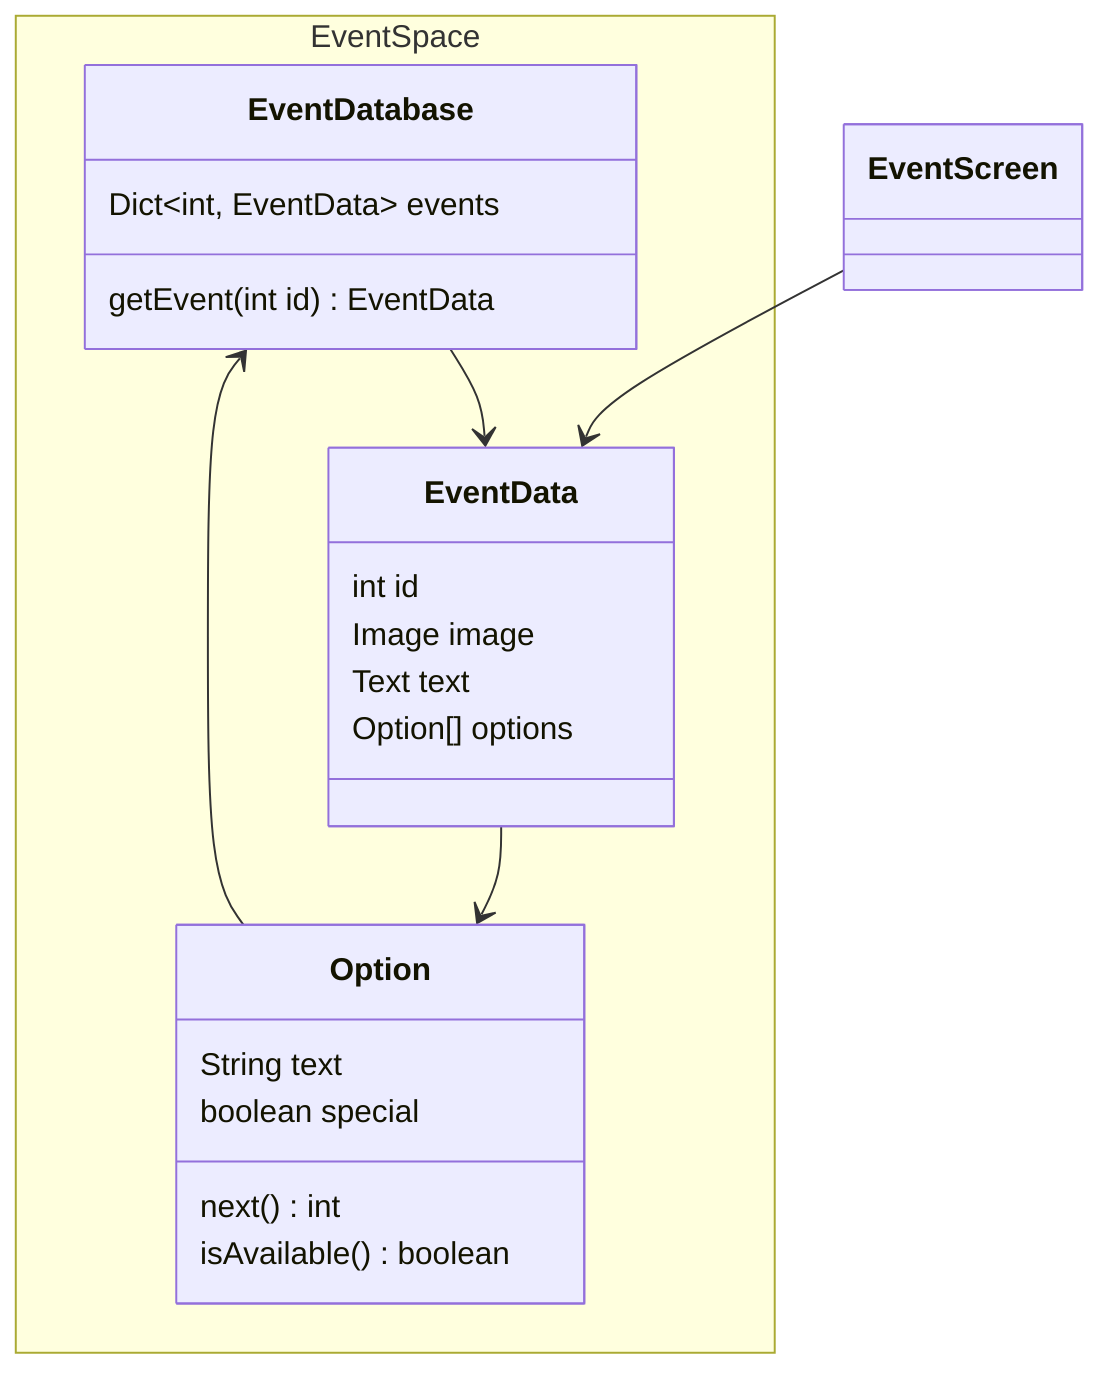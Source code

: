 classDiagram 
    namespace EventSpace {
        class EventDatabase
        class EventData
        class Option
    }
    Option --> EventDatabase
    EventDatabase --> EventData
    EventData --> Option
    EventScreen --> EventData

    class EventDatabase{
        Dict~int, EventData~ events
        getEvent(int id) EventData
    }


    class EventData{
            int id
            Image image
            Text text
            Option[] options
        }

    class Option {
        String text
        boolean special
        %% EventData id
        next() int
        isAvailable() boolean
    }